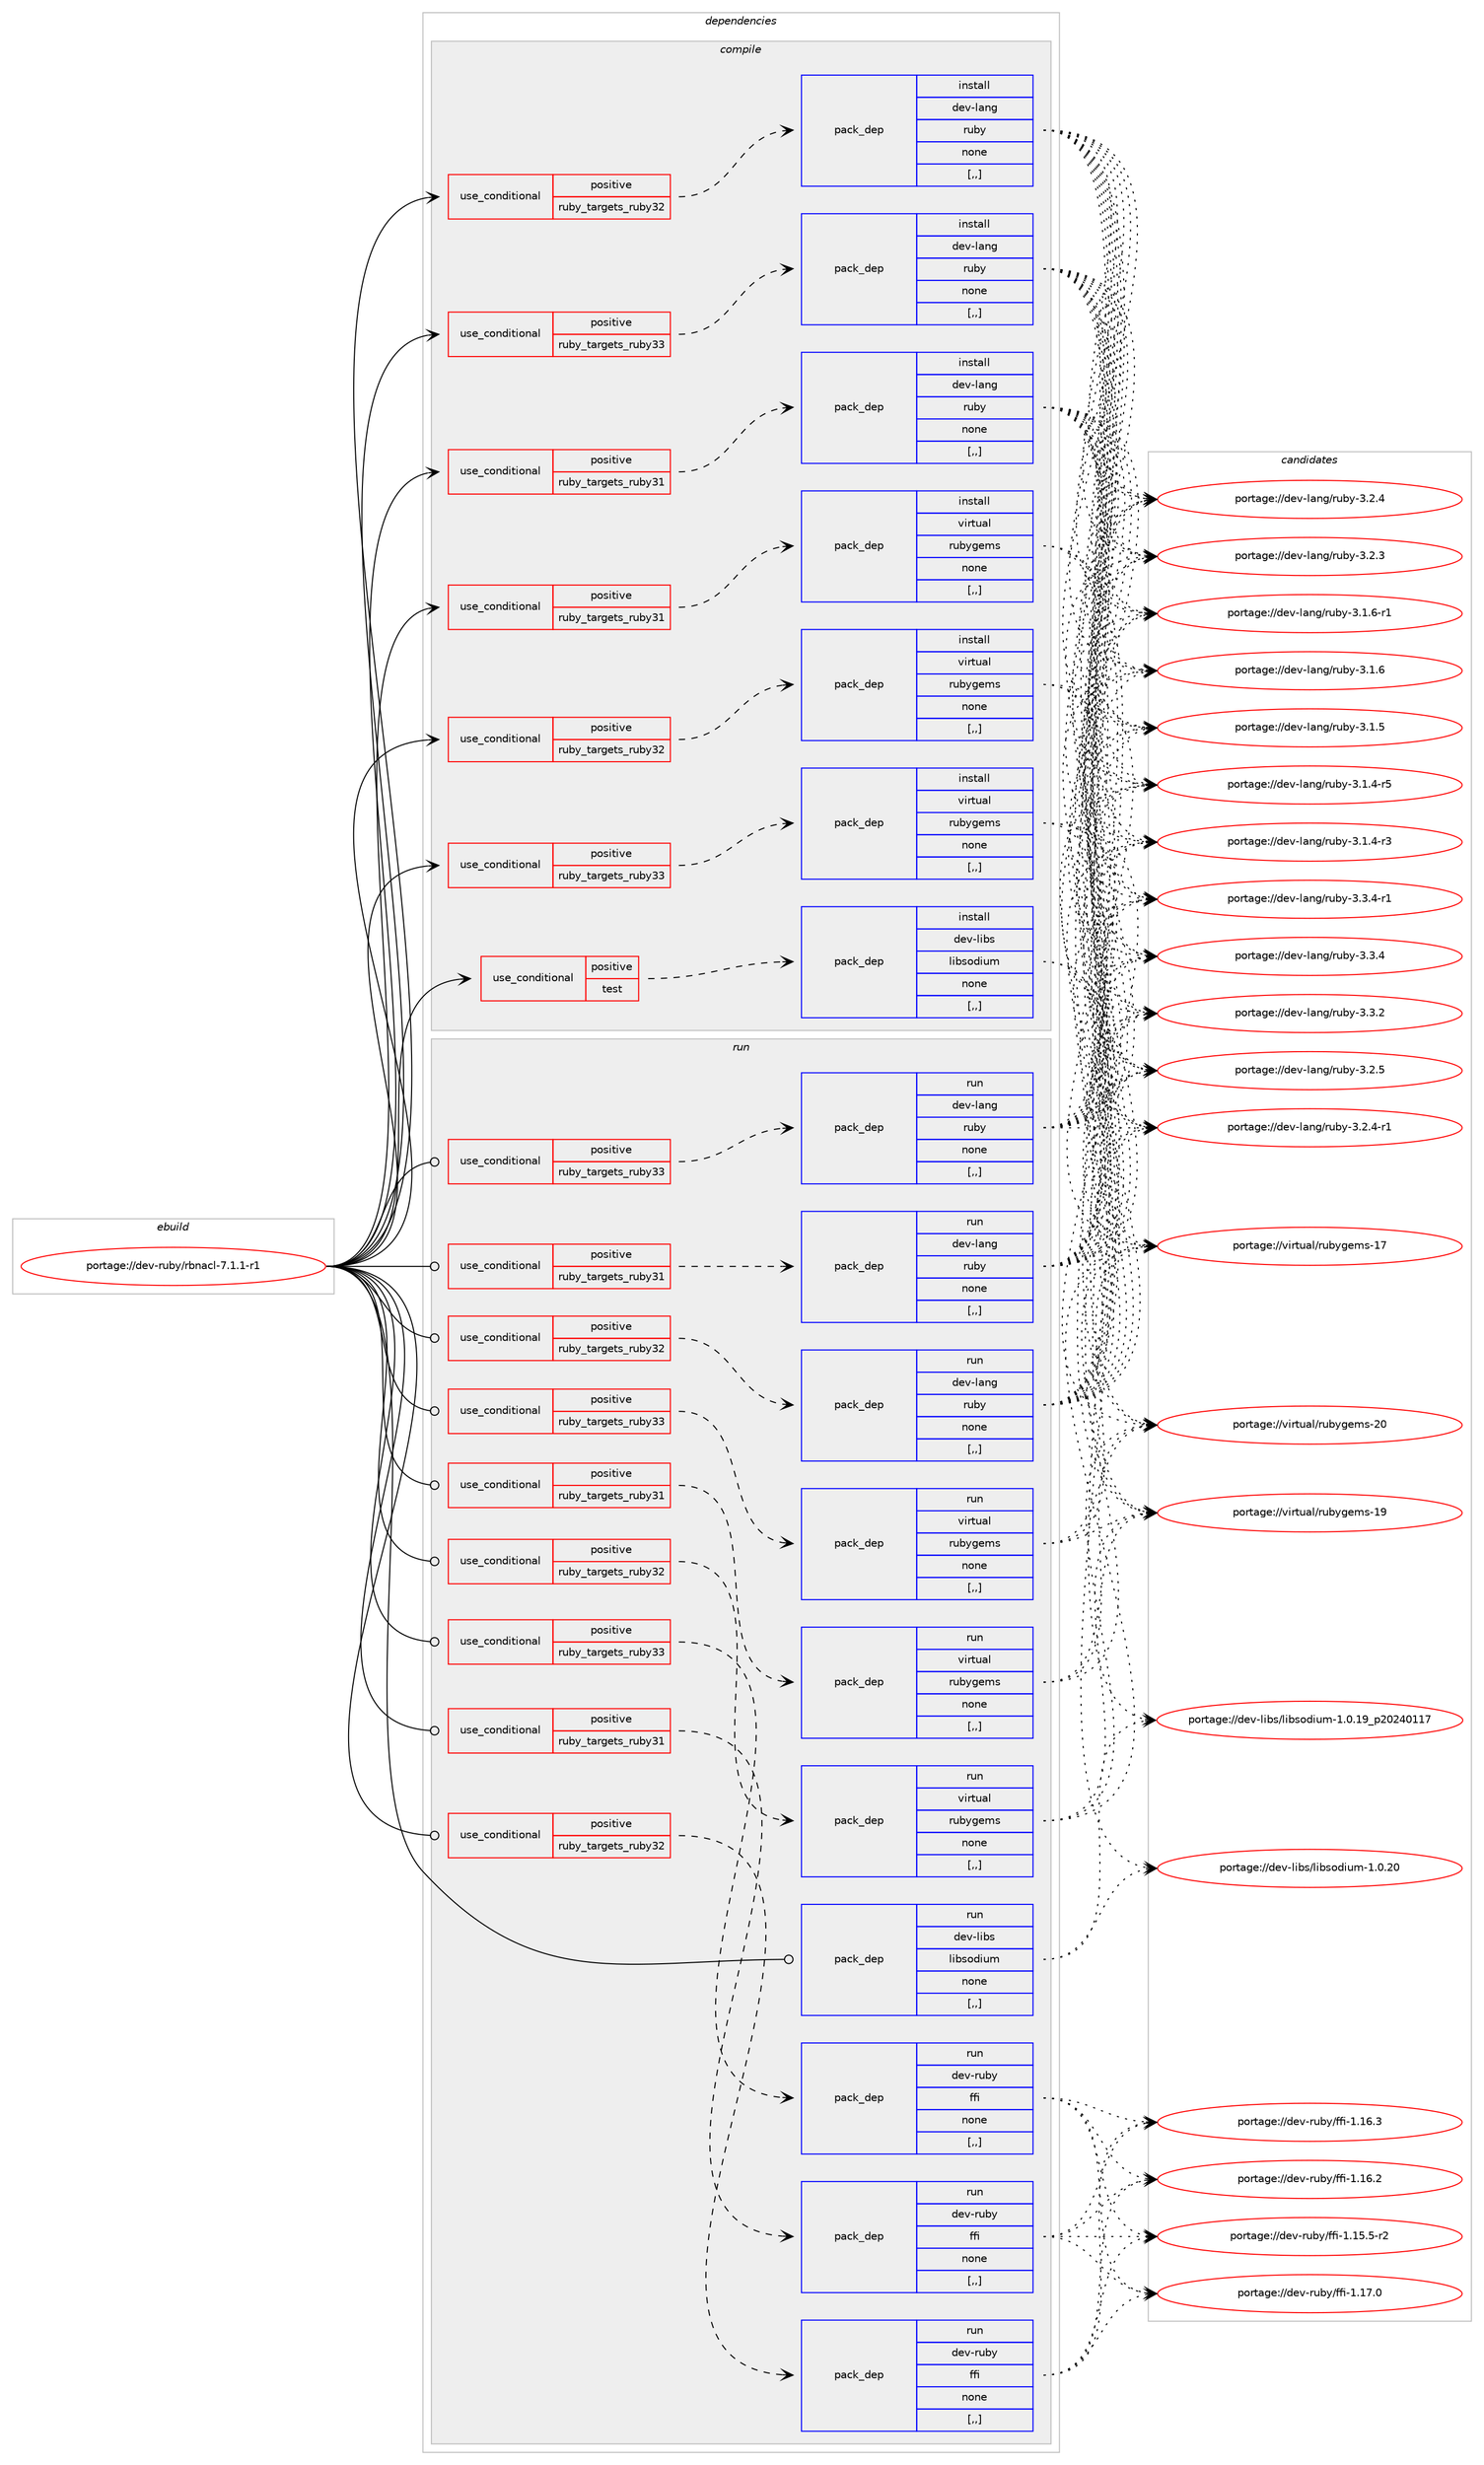 digraph prolog {

# *************
# Graph options
# *************

newrank=true;
concentrate=true;
compound=true;
graph [rankdir=LR,fontname=Helvetica,fontsize=10,ranksep=1.5];#, ranksep=2.5, nodesep=0.2];
edge  [arrowhead=vee];
node  [fontname=Helvetica,fontsize=10];

# **********
# The ebuild
# **********

subgraph cluster_leftcol {
color=gray;
label=<<i>ebuild</i>>;
id [label="portage://dev-ruby/rbnacl-7.1.1-r1", color=red, width=4, href="../dev-ruby/rbnacl-7.1.1-r1.svg"];
}

# ****************
# The dependencies
# ****************

subgraph cluster_midcol {
color=gray;
label=<<i>dependencies</i>>;
subgraph cluster_compile {
fillcolor="#eeeeee";
style=filled;
label=<<i>compile</i>>;
subgraph cond53806 {
dependency197177 [label=<<TABLE BORDER="0" CELLBORDER="1" CELLSPACING="0" CELLPADDING="4"><TR><TD ROWSPAN="3" CELLPADDING="10">use_conditional</TD></TR><TR><TD>positive</TD></TR><TR><TD>ruby_targets_ruby31</TD></TR></TABLE>>, shape=none, color=red];
subgraph pack142019 {
dependency197178 [label=<<TABLE BORDER="0" CELLBORDER="1" CELLSPACING="0" CELLPADDING="4" WIDTH="220"><TR><TD ROWSPAN="6" CELLPADDING="30">pack_dep</TD></TR><TR><TD WIDTH="110">install</TD></TR><TR><TD>dev-lang</TD></TR><TR><TD>ruby</TD></TR><TR><TD>none</TD></TR><TR><TD>[,,]</TD></TR></TABLE>>, shape=none, color=blue];
}
dependency197177:e -> dependency197178:w [weight=20,style="dashed",arrowhead="vee"];
}
id:e -> dependency197177:w [weight=20,style="solid",arrowhead="vee"];
subgraph cond53807 {
dependency197179 [label=<<TABLE BORDER="0" CELLBORDER="1" CELLSPACING="0" CELLPADDING="4"><TR><TD ROWSPAN="3" CELLPADDING="10">use_conditional</TD></TR><TR><TD>positive</TD></TR><TR><TD>ruby_targets_ruby31</TD></TR></TABLE>>, shape=none, color=red];
subgraph pack142020 {
dependency197180 [label=<<TABLE BORDER="0" CELLBORDER="1" CELLSPACING="0" CELLPADDING="4" WIDTH="220"><TR><TD ROWSPAN="6" CELLPADDING="30">pack_dep</TD></TR><TR><TD WIDTH="110">install</TD></TR><TR><TD>virtual</TD></TR><TR><TD>rubygems</TD></TR><TR><TD>none</TD></TR><TR><TD>[,,]</TD></TR></TABLE>>, shape=none, color=blue];
}
dependency197179:e -> dependency197180:w [weight=20,style="dashed",arrowhead="vee"];
}
id:e -> dependency197179:w [weight=20,style="solid",arrowhead="vee"];
subgraph cond53808 {
dependency197181 [label=<<TABLE BORDER="0" CELLBORDER="1" CELLSPACING="0" CELLPADDING="4"><TR><TD ROWSPAN="3" CELLPADDING="10">use_conditional</TD></TR><TR><TD>positive</TD></TR><TR><TD>ruby_targets_ruby32</TD></TR></TABLE>>, shape=none, color=red];
subgraph pack142021 {
dependency197182 [label=<<TABLE BORDER="0" CELLBORDER="1" CELLSPACING="0" CELLPADDING="4" WIDTH="220"><TR><TD ROWSPAN="6" CELLPADDING="30">pack_dep</TD></TR><TR><TD WIDTH="110">install</TD></TR><TR><TD>dev-lang</TD></TR><TR><TD>ruby</TD></TR><TR><TD>none</TD></TR><TR><TD>[,,]</TD></TR></TABLE>>, shape=none, color=blue];
}
dependency197181:e -> dependency197182:w [weight=20,style="dashed",arrowhead="vee"];
}
id:e -> dependency197181:w [weight=20,style="solid",arrowhead="vee"];
subgraph cond53809 {
dependency197183 [label=<<TABLE BORDER="0" CELLBORDER="1" CELLSPACING="0" CELLPADDING="4"><TR><TD ROWSPAN="3" CELLPADDING="10">use_conditional</TD></TR><TR><TD>positive</TD></TR><TR><TD>ruby_targets_ruby32</TD></TR></TABLE>>, shape=none, color=red];
subgraph pack142022 {
dependency197184 [label=<<TABLE BORDER="0" CELLBORDER="1" CELLSPACING="0" CELLPADDING="4" WIDTH="220"><TR><TD ROWSPAN="6" CELLPADDING="30">pack_dep</TD></TR><TR><TD WIDTH="110">install</TD></TR><TR><TD>virtual</TD></TR><TR><TD>rubygems</TD></TR><TR><TD>none</TD></TR><TR><TD>[,,]</TD></TR></TABLE>>, shape=none, color=blue];
}
dependency197183:e -> dependency197184:w [weight=20,style="dashed",arrowhead="vee"];
}
id:e -> dependency197183:w [weight=20,style="solid",arrowhead="vee"];
subgraph cond53810 {
dependency197185 [label=<<TABLE BORDER="0" CELLBORDER="1" CELLSPACING="0" CELLPADDING="4"><TR><TD ROWSPAN="3" CELLPADDING="10">use_conditional</TD></TR><TR><TD>positive</TD></TR><TR><TD>ruby_targets_ruby33</TD></TR></TABLE>>, shape=none, color=red];
subgraph pack142023 {
dependency197186 [label=<<TABLE BORDER="0" CELLBORDER="1" CELLSPACING="0" CELLPADDING="4" WIDTH="220"><TR><TD ROWSPAN="6" CELLPADDING="30">pack_dep</TD></TR><TR><TD WIDTH="110">install</TD></TR><TR><TD>dev-lang</TD></TR><TR><TD>ruby</TD></TR><TR><TD>none</TD></TR><TR><TD>[,,]</TD></TR></TABLE>>, shape=none, color=blue];
}
dependency197185:e -> dependency197186:w [weight=20,style="dashed",arrowhead="vee"];
}
id:e -> dependency197185:w [weight=20,style="solid",arrowhead="vee"];
subgraph cond53811 {
dependency197187 [label=<<TABLE BORDER="0" CELLBORDER="1" CELLSPACING="0" CELLPADDING="4"><TR><TD ROWSPAN="3" CELLPADDING="10">use_conditional</TD></TR><TR><TD>positive</TD></TR><TR><TD>ruby_targets_ruby33</TD></TR></TABLE>>, shape=none, color=red];
subgraph pack142024 {
dependency197188 [label=<<TABLE BORDER="0" CELLBORDER="1" CELLSPACING="0" CELLPADDING="4" WIDTH="220"><TR><TD ROWSPAN="6" CELLPADDING="30">pack_dep</TD></TR><TR><TD WIDTH="110">install</TD></TR><TR><TD>virtual</TD></TR><TR><TD>rubygems</TD></TR><TR><TD>none</TD></TR><TR><TD>[,,]</TD></TR></TABLE>>, shape=none, color=blue];
}
dependency197187:e -> dependency197188:w [weight=20,style="dashed",arrowhead="vee"];
}
id:e -> dependency197187:w [weight=20,style="solid",arrowhead="vee"];
subgraph cond53812 {
dependency197189 [label=<<TABLE BORDER="0" CELLBORDER="1" CELLSPACING="0" CELLPADDING="4"><TR><TD ROWSPAN="3" CELLPADDING="10">use_conditional</TD></TR><TR><TD>positive</TD></TR><TR><TD>test</TD></TR></TABLE>>, shape=none, color=red];
subgraph pack142025 {
dependency197190 [label=<<TABLE BORDER="0" CELLBORDER="1" CELLSPACING="0" CELLPADDING="4" WIDTH="220"><TR><TD ROWSPAN="6" CELLPADDING="30">pack_dep</TD></TR><TR><TD WIDTH="110">install</TD></TR><TR><TD>dev-libs</TD></TR><TR><TD>libsodium</TD></TR><TR><TD>none</TD></TR><TR><TD>[,,]</TD></TR></TABLE>>, shape=none, color=blue];
}
dependency197189:e -> dependency197190:w [weight=20,style="dashed",arrowhead="vee"];
}
id:e -> dependency197189:w [weight=20,style="solid",arrowhead="vee"];
}
subgraph cluster_compileandrun {
fillcolor="#eeeeee";
style=filled;
label=<<i>compile and run</i>>;
}
subgraph cluster_run {
fillcolor="#eeeeee";
style=filled;
label=<<i>run</i>>;
subgraph cond53813 {
dependency197191 [label=<<TABLE BORDER="0" CELLBORDER="1" CELLSPACING="0" CELLPADDING="4"><TR><TD ROWSPAN="3" CELLPADDING="10">use_conditional</TD></TR><TR><TD>positive</TD></TR><TR><TD>ruby_targets_ruby31</TD></TR></TABLE>>, shape=none, color=red];
subgraph pack142026 {
dependency197192 [label=<<TABLE BORDER="0" CELLBORDER="1" CELLSPACING="0" CELLPADDING="4" WIDTH="220"><TR><TD ROWSPAN="6" CELLPADDING="30">pack_dep</TD></TR><TR><TD WIDTH="110">run</TD></TR><TR><TD>dev-lang</TD></TR><TR><TD>ruby</TD></TR><TR><TD>none</TD></TR><TR><TD>[,,]</TD></TR></TABLE>>, shape=none, color=blue];
}
dependency197191:e -> dependency197192:w [weight=20,style="dashed",arrowhead="vee"];
}
id:e -> dependency197191:w [weight=20,style="solid",arrowhead="odot"];
subgraph cond53814 {
dependency197193 [label=<<TABLE BORDER="0" CELLBORDER="1" CELLSPACING="0" CELLPADDING="4"><TR><TD ROWSPAN="3" CELLPADDING="10">use_conditional</TD></TR><TR><TD>positive</TD></TR><TR><TD>ruby_targets_ruby31</TD></TR></TABLE>>, shape=none, color=red];
subgraph pack142027 {
dependency197194 [label=<<TABLE BORDER="0" CELLBORDER="1" CELLSPACING="0" CELLPADDING="4" WIDTH="220"><TR><TD ROWSPAN="6" CELLPADDING="30">pack_dep</TD></TR><TR><TD WIDTH="110">run</TD></TR><TR><TD>dev-ruby</TD></TR><TR><TD>ffi</TD></TR><TR><TD>none</TD></TR><TR><TD>[,,]</TD></TR></TABLE>>, shape=none, color=blue];
}
dependency197193:e -> dependency197194:w [weight=20,style="dashed",arrowhead="vee"];
}
id:e -> dependency197193:w [weight=20,style="solid",arrowhead="odot"];
subgraph cond53815 {
dependency197195 [label=<<TABLE BORDER="0" CELLBORDER="1" CELLSPACING="0" CELLPADDING="4"><TR><TD ROWSPAN="3" CELLPADDING="10">use_conditional</TD></TR><TR><TD>positive</TD></TR><TR><TD>ruby_targets_ruby31</TD></TR></TABLE>>, shape=none, color=red];
subgraph pack142028 {
dependency197196 [label=<<TABLE BORDER="0" CELLBORDER="1" CELLSPACING="0" CELLPADDING="4" WIDTH="220"><TR><TD ROWSPAN="6" CELLPADDING="30">pack_dep</TD></TR><TR><TD WIDTH="110">run</TD></TR><TR><TD>virtual</TD></TR><TR><TD>rubygems</TD></TR><TR><TD>none</TD></TR><TR><TD>[,,]</TD></TR></TABLE>>, shape=none, color=blue];
}
dependency197195:e -> dependency197196:w [weight=20,style="dashed",arrowhead="vee"];
}
id:e -> dependency197195:w [weight=20,style="solid",arrowhead="odot"];
subgraph cond53816 {
dependency197197 [label=<<TABLE BORDER="0" CELLBORDER="1" CELLSPACING="0" CELLPADDING="4"><TR><TD ROWSPAN="3" CELLPADDING="10">use_conditional</TD></TR><TR><TD>positive</TD></TR><TR><TD>ruby_targets_ruby32</TD></TR></TABLE>>, shape=none, color=red];
subgraph pack142029 {
dependency197198 [label=<<TABLE BORDER="0" CELLBORDER="1" CELLSPACING="0" CELLPADDING="4" WIDTH="220"><TR><TD ROWSPAN="6" CELLPADDING="30">pack_dep</TD></TR><TR><TD WIDTH="110">run</TD></TR><TR><TD>dev-lang</TD></TR><TR><TD>ruby</TD></TR><TR><TD>none</TD></TR><TR><TD>[,,]</TD></TR></TABLE>>, shape=none, color=blue];
}
dependency197197:e -> dependency197198:w [weight=20,style="dashed",arrowhead="vee"];
}
id:e -> dependency197197:w [weight=20,style="solid",arrowhead="odot"];
subgraph cond53817 {
dependency197199 [label=<<TABLE BORDER="0" CELLBORDER="1" CELLSPACING="0" CELLPADDING="4"><TR><TD ROWSPAN="3" CELLPADDING="10">use_conditional</TD></TR><TR><TD>positive</TD></TR><TR><TD>ruby_targets_ruby32</TD></TR></TABLE>>, shape=none, color=red];
subgraph pack142030 {
dependency197200 [label=<<TABLE BORDER="0" CELLBORDER="1" CELLSPACING="0" CELLPADDING="4" WIDTH="220"><TR><TD ROWSPAN="6" CELLPADDING="30">pack_dep</TD></TR><TR><TD WIDTH="110">run</TD></TR><TR><TD>dev-ruby</TD></TR><TR><TD>ffi</TD></TR><TR><TD>none</TD></TR><TR><TD>[,,]</TD></TR></TABLE>>, shape=none, color=blue];
}
dependency197199:e -> dependency197200:w [weight=20,style="dashed",arrowhead="vee"];
}
id:e -> dependency197199:w [weight=20,style="solid",arrowhead="odot"];
subgraph cond53818 {
dependency197201 [label=<<TABLE BORDER="0" CELLBORDER="1" CELLSPACING="0" CELLPADDING="4"><TR><TD ROWSPAN="3" CELLPADDING="10">use_conditional</TD></TR><TR><TD>positive</TD></TR><TR><TD>ruby_targets_ruby32</TD></TR></TABLE>>, shape=none, color=red];
subgraph pack142031 {
dependency197202 [label=<<TABLE BORDER="0" CELLBORDER="1" CELLSPACING="0" CELLPADDING="4" WIDTH="220"><TR><TD ROWSPAN="6" CELLPADDING="30">pack_dep</TD></TR><TR><TD WIDTH="110">run</TD></TR><TR><TD>virtual</TD></TR><TR><TD>rubygems</TD></TR><TR><TD>none</TD></TR><TR><TD>[,,]</TD></TR></TABLE>>, shape=none, color=blue];
}
dependency197201:e -> dependency197202:w [weight=20,style="dashed",arrowhead="vee"];
}
id:e -> dependency197201:w [weight=20,style="solid",arrowhead="odot"];
subgraph cond53819 {
dependency197203 [label=<<TABLE BORDER="0" CELLBORDER="1" CELLSPACING="0" CELLPADDING="4"><TR><TD ROWSPAN="3" CELLPADDING="10">use_conditional</TD></TR><TR><TD>positive</TD></TR><TR><TD>ruby_targets_ruby33</TD></TR></TABLE>>, shape=none, color=red];
subgraph pack142032 {
dependency197204 [label=<<TABLE BORDER="0" CELLBORDER="1" CELLSPACING="0" CELLPADDING="4" WIDTH="220"><TR><TD ROWSPAN="6" CELLPADDING="30">pack_dep</TD></TR><TR><TD WIDTH="110">run</TD></TR><TR><TD>dev-lang</TD></TR><TR><TD>ruby</TD></TR><TR><TD>none</TD></TR><TR><TD>[,,]</TD></TR></TABLE>>, shape=none, color=blue];
}
dependency197203:e -> dependency197204:w [weight=20,style="dashed",arrowhead="vee"];
}
id:e -> dependency197203:w [weight=20,style="solid",arrowhead="odot"];
subgraph cond53820 {
dependency197205 [label=<<TABLE BORDER="0" CELLBORDER="1" CELLSPACING="0" CELLPADDING="4"><TR><TD ROWSPAN="3" CELLPADDING="10">use_conditional</TD></TR><TR><TD>positive</TD></TR><TR><TD>ruby_targets_ruby33</TD></TR></TABLE>>, shape=none, color=red];
subgraph pack142033 {
dependency197206 [label=<<TABLE BORDER="0" CELLBORDER="1" CELLSPACING="0" CELLPADDING="4" WIDTH="220"><TR><TD ROWSPAN="6" CELLPADDING="30">pack_dep</TD></TR><TR><TD WIDTH="110">run</TD></TR><TR><TD>dev-ruby</TD></TR><TR><TD>ffi</TD></TR><TR><TD>none</TD></TR><TR><TD>[,,]</TD></TR></TABLE>>, shape=none, color=blue];
}
dependency197205:e -> dependency197206:w [weight=20,style="dashed",arrowhead="vee"];
}
id:e -> dependency197205:w [weight=20,style="solid",arrowhead="odot"];
subgraph cond53821 {
dependency197207 [label=<<TABLE BORDER="0" CELLBORDER="1" CELLSPACING="0" CELLPADDING="4"><TR><TD ROWSPAN="3" CELLPADDING="10">use_conditional</TD></TR><TR><TD>positive</TD></TR><TR><TD>ruby_targets_ruby33</TD></TR></TABLE>>, shape=none, color=red];
subgraph pack142034 {
dependency197208 [label=<<TABLE BORDER="0" CELLBORDER="1" CELLSPACING="0" CELLPADDING="4" WIDTH="220"><TR><TD ROWSPAN="6" CELLPADDING="30">pack_dep</TD></TR><TR><TD WIDTH="110">run</TD></TR><TR><TD>virtual</TD></TR><TR><TD>rubygems</TD></TR><TR><TD>none</TD></TR><TR><TD>[,,]</TD></TR></TABLE>>, shape=none, color=blue];
}
dependency197207:e -> dependency197208:w [weight=20,style="dashed",arrowhead="vee"];
}
id:e -> dependency197207:w [weight=20,style="solid",arrowhead="odot"];
subgraph pack142035 {
dependency197209 [label=<<TABLE BORDER="0" CELLBORDER="1" CELLSPACING="0" CELLPADDING="4" WIDTH="220"><TR><TD ROWSPAN="6" CELLPADDING="30">pack_dep</TD></TR><TR><TD WIDTH="110">run</TD></TR><TR><TD>dev-libs</TD></TR><TR><TD>libsodium</TD></TR><TR><TD>none</TD></TR><TR><TD>[,,]</TD></TR></TABLE>>, shape=none, color=blue];
}
id:e -> dependency197209:w [weight=20,style="solid",arrowhead="odot"];
}
}

# **************
# The candidates
# **************

subgraph cluster_choices {
rank=same;
color=gray;
label=<<i>candidates</i>>;

subgraph choice142019 {
color=black;
nodesep=1;
choice100101118451089711010347114117981214551465146524511449 [label="portage://dev-lang/ruby-3.3.4-r1", color=red, width=4,href="../dev-lang/ruby-3.3.4-r1.svg"];
choice10010111845108971101034711411798121455146514652 [label="portage://dev-lang/ruby-3.3.4", color=red, width=4,href="../dev-lang/ruby-3.3.4.svg"];
choice10010111845108971101034711411798121455146514650 [label="portage://dev-lang/ruby-3.3.2", color=red, width=4,href="../dev-lang/ruby-3.3.2.svg"];
choice10010111845108971101034711411798121455146504653 [label="portage://dev-lang/ruby-3.2.5", color=red, width=4,href="../dev-lang/ruby-3.2.5.svg"];
choice100101118451089711010347114117981214551465046524511449 [label="portage://dev-lang/ruby-3.2.4-r1", color=red, width=4,href="../dev-lang/ruby-3.2.4-r1.svg"];
choice10010111845108971101034711411798121455146504652 [label="portage://dev-lang/ruby-3.2.4", color=red, width=4,href="../dev-lang/ruby-3.2.4.svg"];
choice10010111845108971101034711411798121455146504651 [label="portage://dev-lang/ruby-3.2.3", color=red, width=4,href="../dev-lang/ruby-3.2.3.svg"];
choice100101118451089711010347114117981214551464946544511449 [label="portage://dev-lang/ruby-3.1.6-r1", color=red, width=4,href="../dev-lang/ruby-3.1.6-r1.svg"];
choice10010111845108971101034711411798121455146494654 [label="portage://dev-lang/ruby-3.1.6", color=red, width=4,href="../dev-lang/ruby-3.1.6.svg"];
choice10010111845108971101034711411798121455146494653 [label="portage://dev-lang/ruby-3.1.5", color=red, width=4,href="../dev-lang/ruby-3.1.5.svg"];
choice100101118451089711010347114117981214551464946524511453 [label="portage://dev-lang/ruby-3.1.4-r5", color=red, width=4,href="../dev-lang/ruby-3.1.4-r5.svg"];
choice100101118451089711010347114117981214551464946524511451 [label="portage://dev-lang/ruby-3.1.4-r3", color=red, width=4,href="../dev-lang/ruby-3.1.4-r3.svg"];
dependency197178:e -> choice100101118451089711010347114117981214551465146524511449:w [style=dotted,weight="100"];
dependency197178:e -> choice10010111845108971101034711411798121455146514652:w [style=dotted,weight="100"];
dependency197178:e -> choice10010111845108971101034711411798121455146514650:w [style=dotted,weight="100"];
dependency197178:e -> choice10010111845108971101034711411798121455146504653:w [style=dotted,weight="100"];
dependency197178:e -> choice100101118451089711010347114117981214551465046524511449:w [style=dotted,weight="100"];
dependency197178:e -> choice10010111845108971101034711411798121455146504652:w [style=dotted,weight="100"];
dependency197178:e -> choice10010111845108971101034711411798121455146504651:w [style=dotted,weight="100"];
dependency197178:e -> choice100101118451089711010347114117981214551464946544511449:w [style=dotted,weight="100"];
dependency197178:e -> choice10010111845108971101034711411798121455146494654:w [style=dotted,weight="100"];
dependency197178:e -> choice10010111845108971101034711411798121455146494653:w [style=dotted,weight="100"];
dependency197178:e -> choice100101118451089711010347114117981214551464946524511453:w [style=dotted,weight="100"];
dependency197178:e -> choice100101118451089711010347114117981214551464946524511451:w [style=dotted,weight="100"];
}
subgraph choice142020 {
color=black;
nodesep=1;
choice118105114116117971084711411798121103101109115455048 [label="portage://virtual/rubygems-20", color=red, width=4,href="../virtual/rubygems-20.svg"];
choice118105114116117971084711411798121103101109115454957 [label="portage://virtual/rubygems-19", color=red, width=4,href="../virtual/rubygems-19.svg"];
choice118105114116117971084711411798121103101109115454955 [label="portage://virtual/rubygems-17", color=red, width=4,href="../virtual/rubygems-17.svg"];
dependency197180:e -> choice118105114116117971084711411798121103101109115455048:w [style=dotted,weight="100"];
dependency197180:e -> choice118105114116117971084711411798121103101109115454957:w [style=dotted,weight="100"];
dependency197180:e -> choice118105114116117971084711411798121103101109115454955:w [style=dotted,weight="100"];
}
subgraph choice142021 {
color=black;
nodesep=1;
choice100101118451089711010347114117981214551465146524511449 [label="portage://dev-lang/ruby-3.3.4-r1", color=red, width=4,href="../dev-lang/ruby-3.3.4-r1.svg"];
choice10010111845108971101034711411798121455146514652 [label="portage://dev-lang/ruby-3.3.4", color=red, width=4,href="../dev-lang/ruby-3.3.4.svg"];
choice10010111845108971101034711411798121455146514650 [label="portage://dev-lang/ruby-3.3.2", color=red, width=4,href="../dev-lang/ruby-3.3.2.svg"];
choice10010111845108971101034711411798121455146504653 [label="portage://dev-lang/ruby-3.2.5", color=red, width=4,href="../dev-lang/ruby-3.2.5.svg"];
choice100101118451089711010347114117981214551465046524511449 [label="portage://dev-lang/ruby-3.2.4-r1", color=red, width=4,href="../dev-lang/ruby-3.2.4-r1.svg"];
choice10010111845108971101034711411798121455146504652 [label="portage://dev-lang/ruby-3.2.4", color=red, width=4,href="../dev-lang/ruby-3.2.4.svg"];
choice10010111845108971101034711411798121455146504651 [label="portage://dev-lang/ruby-3.2.3", color=red, width=4,href="../dev-lang/ruby-3.2.3.svg"];
choice100101118451089711010347114117981214551464946544511449 [label="portage://dev-lang/ruby-3.1.6-r1", color=red, width=4,href="../dev-lang/ruby-3.1.6-r1.svg"];
choice10010111845108971101034711411798121455146494654 [label="portage://dev-lang/ruby-3.1.6", color=red, width=4,href="../dev-lang/ruby-3.1.6.svg"];
choice10010111845108971101034711411798121455146494653 [label="portage://dev-lang/ruby-3.1.5", color=red, width=4,href="../dev-lang/ruby-3.1.5.svg"];
choice100101118451089711010347114117981214551464946524511453 [label="portage://dev-lang/ruby-3.1.4-r5", color=red, width=4,href="../dev-lang/ruby-3.1.4-r5.svg"];
choice100101118451089711010347114117981214551464946524511451 [label="portage://dev-lang/ruby-3.1.4-r3", color=red, width=4,href="../dev-lang/ruby-3.1.4-r3.svg"];
dependency197182:e -> choice100101118451089711010347114117981214551465146524511449:w [style=dotted,weight="100"];
dependency197182:e -> choice10010111845108971101034711411798121455146514652:w [style=dotted,weight="100"];
dependency197182:e -> choice10010111845108971101034711411798121455146514650:w [style=dotted,weight="100"];
dependency197182:e -> choice10010111845108971101034711411798121455146504653:w [style=dotted,weight="100"];
dependency197182:e -> choice100101118451089711010347114117981214551465046524511449:w [style=dotted,weight="100"];
dependency197182:e -> choice10010111845108971101034711411798121455146504652:w [style=dotted,weight="100"];
dependency197182:e -> choice10010111845108971101034711411798121455146504651:w [style=dotted,weight="100"];
dependency197182:e -> choice100101118451089711010347114117981214551464946544511449:w [style=dotted,weight="100"];
dependency197182:e -> choice10010111845108971101034711411798121455146494654:w [style=dotted,weight="100"];
dependency197182:e -> choice10010111845108971101034711411798121455146494653:w [style=dotted,weight="100"];
dependency197182:e -> choice100101118451089711010347114117981214551464946524511453:w [style=dotted,weight="100"];
dependency197182:e -> choice100101118451089711010347114117981214551464946524511451:w [style=dotted,weight="100"];
}
subgraph choice142022 {
color=black;
nodesep=1;
choice118105114116117971084711411798121103101109115455048 [label="portage://virtual/rubygems-20", color=red, width=4,href="../virtual/rubygems-20.svg"];
choice118105114116117971084711411798121103101109115454957 [label="portage://virtual/rubygems-19", color=red, width=4,href="../virtual/rubygems-19.svg"];
choice118105114116117971084711411798121103101109115454955 [label="portage://virtual/rubygems-17", color=red, width=4,href="../virtual/rubygems-17.svg"];
dependency197184:e -> choice118105114116117971084711411798121103101109115455048:w [style=dotted,weight="100"];
dependency197184:e -> choice118105114116117971084711411798121103101109115454957:w [style=dotted,weight="100"];
dependency197184:e -> choice118105114116117971084711411798121103101109115454955:w [style=dotted,weight="100"];
}
subgraph choice142023 {
color=black;
nodesep=1;
choice100101118451089711010347114117981214551465146524511449 [label="portage://dev-lang/ruby-3.3.4-r1", color=red, width=4,href="../dev-lang/ruby-3.3.4-r1.svg"];
choice10010111845108971101034711411798121455146514652 [label="portage://dev-lang/ruby-3.3.4", color=red, width=4,href="../dev-lang/ruby-3.3.4.svg"];
choice10010111845108971101034711411798121455146514650 [label="portage://dev-lang/ruby-3.3.2", color=red, width=4,href="../dev-lang/ruby-3.3.2.svg"];
choice10010111845108971101034711411798121455146504653 [label="portage://dev-lang/ruby-3.2.5", color=red, width=4,href="../dev-lang/ruby-3.2.5.svg"];
choice100101118451089711010347114117981214551465046524511449 [label="portage://dev-lang/ruby-3.2.4-r1", color=red, width=4,href="../dev-lang/ruby-3.2.4-r1.svg"];
choice10010111845108971101034711411798121455146504652 [label="portage://dev-lang/ruby-3.2.4", color=red, width=4,href="../dev-lang/ruby-3.2.4.svg"];
choice10010111845108971101034711411798121455146504651 [label="portage://dev-lang/ruby-3.2.3", color=red, width=4,href="../dev-lang/ruby-3.2.3.svg"];
choice100101118451089711010347114117981214551464946544511449 [label="portage://dev-lang/ruby-3.1.6-r1", color=red, width=4,href="../dev-lang/ruby-3.1.6-r1.svg"];
choice10010111845108971101034711411798121455146494654 [label="portage://dev-lang/ruby-3.1.6", color=red, width=4,href="../dev-lang/ruby-3.1.6.svg"];
choice10010111845108971101034711411798121455146494653 [label="portage://dev-lang/ruby-3.1.5", color=red, width=4,href="../dev-lang/ruby-3.1.5.svg"];
choice100101118451089711010347114117981214551464946524511453 [label="portage://dev-lang/ruby-3.1.4-r5", color=red, width=4,href="../dev-lang/ruby-3.1.4-r5.svg"];
choice100101118451089711010347114117981214551464946524511451 [label="portage://dev-lang/ruby-3.1.4-r3", color=red, width=4,href="../dev-lang/ruby-3.1.4-r3.svg"];
dependency197186:e -> choice100101118451089711010347114117981214551465146524511449:w [style=dotted,weight="100"];
dependency197186:e -> choice10010111845108971101034711411798121455146514652:w [style=dotted,weight="100"];
dependency197186:e -> choice10010111845108971101034711411798121455146514650:w [style=dotted,weight="100"];
dependency197186:e -> choice10010111845108971101034711411798121455146504653:w [style=dotted,weight="100"];
dependency197186:e -> choice100101118451089711010347114117981214551465046524511449:w [style=dotted,weight="100"];
dependency197186:e -> choice10010111845108971101034711411798121455146504652:w [style=dotted,weight="100"];
dependency197186:e -> choice10010111845108971101034711411798121455146504651:w [style=dotted,weight="100"];
dependency197186:e -> choice100101118451089711010347114117981214551464946544511449:w [style=dotted,weight="100"];
dependency197186:e -> choice10010111845108971101034711411798121455146494654:w [style=dotted,weight="100"];
dependency197186:e -> choice10010111845108971101034711411798121455146494653:w [style=dotted,weight="100"];
dependency197186:e -> choice100101118451089711010347114117981214551464946524511453:w [style=dotted,weight="100"];
dependency197186:e -> choice100101118451089711010347114117981214551464946524511451:w [style=dotted,weight="100"];
}
subgraph choice142024 {
color=black;
nodesep=1;
choice118105114116117971084711411798121103101109115455048 [label="portage://virtual/rubygems-20", color=red, width=4,href="../virtual/rubygems-20.svg"];
choice118105114116117971084711411798121103101109115454957 [label="portage://virtual/rubygems-19", color=red, width=4,href="../virtual/rubygems-19.svg"];
choice118105114116117971084711411798121103101109115454955 [label="portage://virtual/rubygems-17", color=red, width=4,href="../virtual/rubygems-17.svg"];
dependency197188:e -> choice118105114116117971084711411798121103101109115455048:w [style=dotted,weight="100"];
dependency197188:e -> choice118105114116117971084711411798121103101109115454957:w [style=dotted,weight="100"];
dependency197188:e -> choice118105114116117971084711411798121103101109115454955:w [style=dotted,weight="100"];
}
subgraph choice142025 {
color=black;
nodesep=1;
choice1001011184510810598115471081059811511110010511710945494648465048 [label="portage://dev-libs/libsodium-1.0.20", color=red, width=4,href="../dev-libs/libsodium-1.0.20.svg"];
choice1001011184510810598115471081059811511110010511710945494648464957951125048505248494955 [label="portage://dev-libs/libsodium-1.0.19_p20240117", color=red, width=4,href="../dev-libs/libsodium-1.0.19_p20240117.svg"];
dependency197190:e -> choice1001011184510810598115471081059811511110010511710945494648465048:w [style=dotted,weight="100"];
dependency197190:e -> choice1001011184510810598115471081059811511110010511710945494648464957951125048505248494955:w [style=dotted,weight="100"];
}
subgraph choice142026 {
color=black;
nodesep=1;
choice100101118451089711010347114117981214551465146524511449 [label="portage://dev-lang/ruby-3.3.4-r1", color=red, width=4,href="../dev-lang/ruby-3.3.4-r1.svg"];
choice10010111845108971101034711411798121455146514652 [label="portage://dev-lang/ruby-3.3.4", color=red, width=4,href="../dev-lang/ruby-3.3.4.svg"];
choice10010111845108971101034711411798121455146514650 [label="portage://dev-lang/ruby-3.3.2", color=red, width=4,href="../dev-lang/ruby-3.3.2.svg"];
choice10010111845108971101034711411798121455146504653 [label="portage://dev-lang/ruby-3.2.5", color=red, width=4,href="../dev-lang/ruby-3.2.5.svg"];
choice100101118451089711010347114117981214551465046524511449 [label="portage://dev-lang/ruby-3.2.4-r1", color=red, width=4,href="../dev-lang/ruby-3.2.4-r1.svg"];
choice10010111845108971101034711411798121455146504652 [label="portage://dev-lang/ruby-3.2.4", color=red, width=4,href="../dev-lang/ruby-3.2.4.svg"];
choice10010111845108971101034711411798121455146504651 [label="portage://dev-lang/ruby-3.2.3", color=red, width=4,href="../dev-lang/ruby-3.2.3.svg"];
choice100101118451089711010347114117981214551464946544511449 [label="portage://dev-lang/ruby-3.1.6-r1", color=red, width=4,href="../dev-lang/ruby-3.1.6-r1.svg"];
choice10010111845108971101034711411798121455146494654 [label="portage://dev-lang/ruby-3.1.6", color=red, width=4,href="../dev-lang/ruby-3.1.6.svg"];
choice10010111845108971101034711411798121455146494653 [label="portage://dev-lang/ruby-3.1.5", color=red, width=4,href="../dev-lang/ruby-3.1.5.svg"];
choice100101118451089711010347114117981214551464946524511453 [label="portage://dev-lang/ruby-3.1.4-r5", color=red, width=4,href="../dev-lang/ruby-3.1.4-r5.svg"];
choice100101118451089711010347114117981214551464946524511451 [label="portage://dev-lang/ruby-3.1.4-r3", color=red, width=4,href="../dev-lang/ruby-3.1.4-r3.svg"];
dependency197192:e -> choice100101118451089711010347114117981214551465146524511449:w [style=dotted,weight="100"];
dependency197192:e -> choice10010111845108971101034711411798121455146514652:w [style=dotted,weight="100"];
dependency197192:e -> choice10010111845108971101034711411798121455146514650:w [style=dotted,weight="100"];
dependency197192:e -> choice10010111845108971101034711411798121455146504653:w [style=dotted,weight="100"];
dependency197192:e -> choice100101118451089711010347114117981214551465046524511449:w [style=dotted,weight="100"];
dependency197192:e -> choice10010111845108971101034711411798121455146504652:w [style=dotted,weight="100"];
dependency197192:e -> choice10010111845108971101034711411798121455146504651:w [style=dotted,weight="100"];
dependency197192:e -> choice100101118451089711010347114117981214551464946544511449:w [style=dotted,weight="100"];
dependency197192:e -> choice10010111845108971101034711411798121455146494654:w [style=dotted,weight="100"];
dependency197192:e -> choice10010111845108971101034711411798121455146494653:w [style=dotted,weight="100"];
dependency197192:e -> choice100101118451089711010347114117981214551464946524511453:w [style=dotted,weight="100"];
dependency197192:e -> choice100101118451089711010347114117981214551464946524511451:w [style=dotted,weight="100"];
}
subgraph choice142027 {
color=black;
nodesep=1;
choice10010111845114117981214710210210545494649554648 [label="portage://dev-ruby/ffi-1.17.0", color=red, width=4,href="../dev-ruby/ffi-1.17.0.svg"];
choice10010111845114117981214710210210545494649544651 [label="portage://dev-ruby/ffi-1.16.3", color=red, width=4,href="../dev-ruby/ffi-1.16.3.svg"];
choice10010111845114117981214710210210545494649544650 [label="portage://dev-ruby/ffi-1.16.2", color=red, width=4,href="../dev-ruby/ffi-1.16.2.svg"];
choice100101118451141179812147102102105454946495346534511450 [label="portage://dev-ruby/ffi-1.15.5-r2", color=red, width=4,href="../dev-ruby/ffi-1.15.5-r2.svg"];
dependency197194:e -> choice10010111845114117981214710210210545494649554648:w [style=dotted,weight="100"];
dependency197194:e -> choice10010111845114117981214710210210545494649544651:w [style=dotted,weight="100"];
dependency197194:e -> choice10010111845114117981214710210210545494649544650:w [style=dotted,weight="100"];
dependency197194:e -> choice100101118451141179812147102102105454946495346534511450:w [style=dotted,weight="100"];
}
subgraph choice142028 {
color=black;
nodesep=1;
choice118105114116117971084711411798121103101109115455048 [label="portage://virtual/rubygems-20", color=red, width=4,href="../virtual/rubygems-20.svg"];
choice118105114116117971084711411798121103101109115454957 [label="portage://virtual/rubygems-19", color=red, width=4,href="../virtual/rubygems-19.svg"];
choice118105114116117971084711411798121103101109115454955 [label="portage://virtual/rubygems-17", color=red, width=4,href="../virtual/rubygems-17.svg"];
dependency197196:e -> choice118105114116117971084711411798121103101109115455048:w [style=dotted,weight="100"];
dependency197196:e -> choice118105114116117971084711411798121103101109115454957:w [style=dotted,weight="100"];
dependency197196:e -> choice118105114116117971084711411798121103101109115454955:w [style=dotted,weight="100"];
}
subgraph choice142029 {
color=black;
nodesep=1;
choice100101118451089711010347114117981214551465146524511449 [label="portage://dev-lang/ruby-3.3.4-r1", color=red, width=4,href="../dev-lang/ruby-3.3.4-r1.svg"];
choice10010111845108971101034711411798121455146514652 [label="portage://dev-lang/ruby-3.3.4", color=red, width=4,href="../dev-lang/ruby-3.3.4.svg"];
choice10010111845108971101034711411798121455146514650 [label="portage://dev-lang/ruby-3.3.2", color=red, width=4,href="../dev-lang/ruby-3.3.2.svg"];
choice10010111845108971101034711411798121455146504653 [label="portage://dev-lang/ruby-3.2.5", color=red, width=4,href="../dev-lang/ruby-3.2.5.svg"];
choice100101118451089711010347114117981214551465046524511449 [label="portage://dev-lang/ruby-3.2.4-r1", color=red, width=4,href="../dev-lang/ruby-3.2.4-r1.svg"];
choice10010111845108971101034711411798121455146504652 [label="portage://dev-lang/ruby-3.2.4", color=red, width=4,href="../dev-lang/ruby-3.2.4.svg"];
choice10010111845108971101034711411798121455146504651 [label="portage://dev-lang/ruby-3.2.3", color=red, width=4,href="../dev-lang/ruby-3.2.3.svg"];
choice100101118451089711010347114117981214551464946544511449 [label="portage://dev-lang/ruby-3.1.6-r1", color=red, width=4,href="../dev-lang/ruby-3.1.6-r1.svg"];
choice10010111845108971101034711411798121455146494654 [label="portage://dev-lang/ruby-3.1.6", color=red, width=4,href="../dev-lang/ruby-3.1.6.svg"];
choice10010111845108971101034711411798121455146494653 [label="portage://dev-lang/ruby-3.1.5", color=red, width=4,href="../dev-lang/ruby-3.1.5.svg"];
choice100101118451089711010347114117981214551464946524511453 [label="portage://dev-lang/ruby-3.1.4-r5", color=red, width=4,href="../dev-lang/ruby-3.1.4-r5.svg"];
choice100101118451089711010347114117981214551464946524511451 [label="portage://dev-lang/ruby-3.1.4-r3", color=red, width=4,href="../dev-lang/ruby-3.1.4-r3.svg"];
dependency197198:e -> choice100101118451089711010347114117981214551465146524511449:w [style=dotted,weight="100"];
dependency197198:e -> choice10010111845108971101034711411798121455146514652:w [style=dotted,weight="100"];
dependency197198:e -> choice10010111845108971101034711411798121455146514650:w [style=dotted,weight="100"];
dependency197198:e -> choice10010111845108971101034711411798121455146504653:w [style=dotted,weight="100"];
dependency197198:e -> choice100101118451089711010347114117981214551465046524511449:w [style=dotted,weight="100"];
dependency197198:e -> choice10010111845108971101034711411798121455146504652:w [style=dotted,weight="100"];
dependency197198:e -> choice10010111845108971101034711411798121455146504651:w [style=dotted,weight="100"];
dependency197198:e -> choice100101118451089711010347114117981214551464946544511449:w [style=dotted,weight="100"];
dependency197198:e -> choice10010111845108971101034711411798121455146494654:w [style=dotted,weight="100"];
dependency197198:e -> choice10010111845108971101034711411798121455146494653:w [style=dotted,weight="100"];
dependency197198:e -> choice100101118451089711010347114117981214551464946524511453:w [style=dotted,weight="100"];
dependency197198:e -> choice100101118451089711010347114117981214551464946524511451:w [style=dotted,weight="100"];
}
subgraph choice142030 {
color=black;
nodesep=1;
choice10010111845114117981214710210210545494649554648 [label="portage://dev-ruby/ffi-1.17.0", color=red, width=4,href="../dev-ruby/ffi-1.17.0.svg"];
choice10010111845114117981214710210210545494649544651 [label="portage://dev-ruby/ffi-1.16.3", color=red, width=4,href="../dev-ruby/ffi-1.16.3.svg"];
choice10010111845114117981214710210210545494649544650 [label="portage://dev-ruby/ffi-1.16.2", color=red, width=4,href="../dev-ruby/ffi-1.16.2.svg"];
choice100101118451141179812147102102105454946495346534511450 [label="portage://dev-ruby/ffi-1.15.5-r2", color=red, width=4,href="../dev-ruby/ffi-1.15.5-r2.svg"];
dependency197200:e -> choice10010111845114117981214710210210545494649554648:w [style=dotted,weight="100"];
dependency197200:e -> choice10010111845114117981214710210210545494649544651:w [style=dotted,weight="100"];
dependency197200:e -> choice10010111845114117981214710210210545494649544650:w [style=dotted,weight="100"];
dependency197200:e -> choice100101118451141179812147102102105454946495346534511450:w [style=dotted,weight="100"];
}
subgraph choice142031 {
color=black;
nodesep=1;
choice118105114116117971084711411798121103101109115455048 [label="portage://virtual/rubygems-20", color=red, width=4,href="../virtual/rubygems-20.svg"];
choice118105114116117971084711411798121103101109115454957 [label="portage://virtual/rubygems-19", color=red, width=4,href="../virtual/rubygems-19.svg"];
choice118105114116117971084711411798121103101109115454955 [label="portage://virtual/rubygems-17", color=red, width=4,href="../virtual/rubygems-17.svg"];
dependency197202:e -> choice118105114116117971084711411798121103101109115455048:w [style=dotted,weight="100"];
dependency197202:e -> choice118105114116117971084711411798121103101109115454957:w [style=dotted,weight="100"];
dependency197202:e -> choice118105114116117971084711411798121103101109115454955:w [style=dotted,weight="100"];
}
subgraph choice142032 {
color=black;
nodesep=1;
choice100101118451089711010347114117981214551465146524511449 [label="portage://dev-lang/ruby-3.3.4-r1", color=red, width=4,href="../dev-lang/ruby-3.3.4-r1.svg"];
choice10010111845108971101034711411798121455146514652 [label="portage://dev-lang/ruby-3.3.4", color=red, width=4,href="../dev-lang/ruby-3.3.4.svg"];
choice10010111845108971101034711411798121455146514650 [label="portage://dev-lang/ruby-3.3.2", color=red, width=4,href="../dev-lang/ruby-3.3.2.svg"];
choice10010111845108971101034711411798121455146504653 [label="portage://dev-lang/ruby-3.2.5", color=red, width=4,href="../dev-lang/ruby-3.2.5.svg"];
choice100101118451089711010347114117981214551465046524511449 [label="portage://dev-lang/ruby-3.2.4-r1", color=red, width=4,href="../dev-lang/ruby-3.2.4-r1.svg"];
choice10010111845108971101034711411798121455146504652 [label="portage://dev-lang/ruby-3.2.4", color=red, width=4,href="../dev-lang/ruby-3.2.4.svg"];
choice10010111845108971101034711411798121455146504651 [label="portage://dev-lang/ruby-3.2.3", color=red, width=4,href="../dev-lang/ruby-3.2.3.svg"];
choice100101118451089711010347114117981214551464946544511449 [label="portage://dev-lang/ruby-3.1.6-r1", color=red, width=4,href="../dev-lang/ruby-3.1.6-r1.svg"];
choice10010111845108971101034711411798121455146494654 [label="portage://dev-lang/ruby-3.1.6", color=red, width=4,href="../dev-lang/ruby-3.1.6.svg"];
choice10010111845108971101034711411798121455146494653 [label="portage://dev-lang/ruby-3.1.5", color=red, width=4,href="../dev-lang/ruby-3.1.5.svg"];
choice100101118451089711010347114117981214551464946524511453 [label="portage://dev-lang/ruby-3.1.4-r5", color=red, width=4,href="../dev-lang/ruby-3.1.4-r5.svg"];
choice100101118451089711010347114117981214551464946524511451 [label="portage://dev-lang/ruby-3.1.4-r3", color=red, width=4,href="../dev-lang/ruby-3.1.4-r3.svg"];
dependency197204:e -> choice100101118451089711010347114117981214551465146524511449:w [style=dotted,weight="100"];
dependency197204:e -> choice10010111845108971101034711411798121455146514652:w [style=dotted,weight="100"];
dependency197204:e -> choice10010111845108971101034711411798121455146514650:w [style=dotted,weight="100"];
dependency197204:e -> choice10010111845108971101034711411798121455146504653:w [style=dotted,weight="100"];
dependency197204:e -> choice100101118451089711010347114117981214551465046524511449:w [style=dotted,weight="100"];
dependency197204:e -> choice10010111845108971101034711411798121455146504652:w [style=dotted,weight="100"];
dependency197204:e -> choice10010111845108971101034711411798121455146504651:w [style=dotted,weight="100"];
dependency197204:e -> choice100101118451089711010347114117981214551464946544511449:w [style=dotted,weight="100"];
dependency197204:e -> choice10010111845108971101034711411798121455146494654:w [style=dotted,weight="100"];
dependency197204:e -> choice10010111845108971101034711411798121455146494653:w [style=dotted,weight="100"];
dependency197204:e -> choice100101118451089711010347114117981214551464946524511453:w [style=dotted,weight="100"];
dependency197204:e -> choice100101118451089711010347114117981214551464946524511451:w [style=dotted,weight="100"];
}
subgraph choice142033 {
color=black;
nodesep=1;
choice10010111845114117981214710210210545494649554648 [label="portage://dev-ruby/ffi-1.17.0", color=red, width=4,href="../dev-ruby/ffi-1.17.0.svg"];
choice10010111845114117981214710210210545494649544651 [label="portage://dev-ruby/ffi-1.16.3", color=red, width=4,href="../dev-ruby/ffi-1.16.3.svg"];
choice10010111845114117981214710210210545494649544650 [label="portage://dev-ruby/ffi-1.16.2", color=red, width=4,href="../dev-ruby/ffi-1.16.2.svg"];
choice100101118451141179812147102102105454946495346534511450 [label="portage://dev-ruby/ffi-1.15.5-r2", color=red, width=4,href="../dev-ruby/ffi-1.15.5-r2.svg"];
dependency197206:e -> choice10010111845114117981214710210210545494649554648:w [style=dotted,weight="100"];
dependency197206:e -> choice10010111845114117981214710210210545494649544651:w [style=dotted,weight="100"];
dependency197206:e -> choice10010111845114117981214710210210545494649544650:w [style=dotted,weight="100"];
dependency197206:e -> choice100101118451141179812147102102105454946495346534511450:w [style=dotted,weight="100"];
}
subgraph choice142034 {
color=black;
nodesep=1;
choice118105114116117971084711411798121103101109115455048 [label="portage://virtual/rubygems-20", color=red, width=4,href="../virtual/rubygems-20.svg"];
choice118105114116117971084711411798121103101109115454957 [label="portage://virtual/rubygems-19", color=red, width=4,href="../virtual/rubygems-19.svg"];
choice118105114116117971084711411798121103101109115454955 [label="portage://virtual/rubygems-17", color=red, width=4,href="../virtual/rubygems-17.svg"];
dependency197208:e -> choice118105114116117971084711411798121103101109115455048:w [style=dotted,weight="100"];
dependency197208:e -> choice118105114116117971084711411798121103101109115454957:w [style=dotted,weight="100"];
dependency197208:e -> choice118105114116117971084711411798121103101109115454955:w [style=dotted,weight="100"];
}
subgraph choice142035 {
color=black;
nodesep=1;
choice1001011184510810598115471081059811511110010511710945494648465048 [label="portage://dev-libs/libsodium-1.0.20", color=red, width=4,href="../dev-libs/libsodium-1.0.20.svg"];
choice1001011184510810598115471081059811511110010511710945494648464957951125048505248494955 [label="portage://dev-libs/libsodium-1.0.19_p20240117", color=red, width=4,href="../dev-libs/libsodium-1.0.19_p20240117.svg"];
dependency197209:e -> choice1001011184510810598115471081059811511110010511710945494648465048:w [style=dotted,weight="100"];
dependency197209:e -> choice1001011184510810598115471081059811511110010511710945494648464957951125048505248494955:w [style=dotted,weight="100"];
}
}

}
